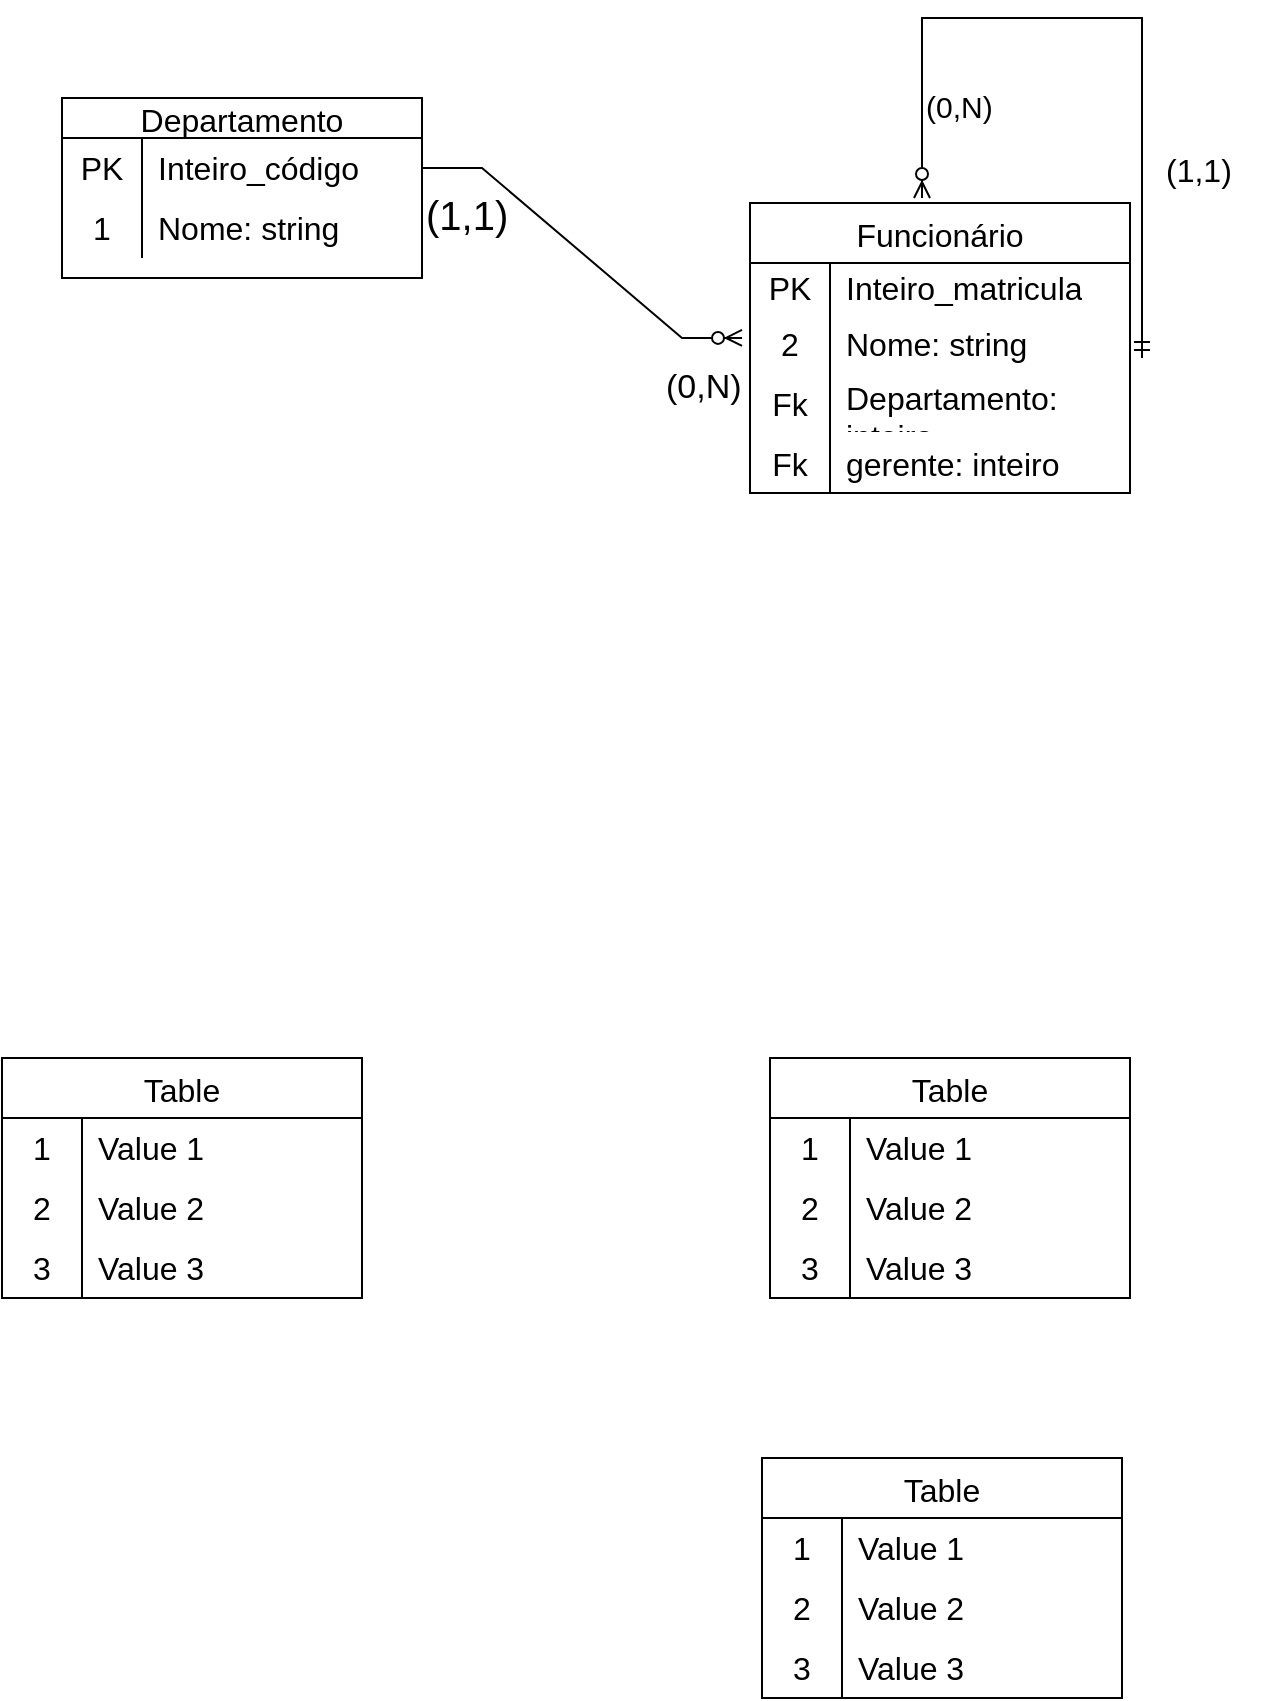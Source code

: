 <mxfile version="21.7.1" type="github">
  <diagram name="Página-1" id="cpwpBr8-dhj33MzZQWBF">
    <mxGraphModel dx="880" dy="478" grid="1" gridSize="10" guides="1" tooltips="1" connect="1" arrows="1" fold="1" page="1" pageScale="1" pageWidth="827" pageHeight="1169" math="0" shadow="0">
      <root>
        <mxCell id="0" />
        <mxCell id="1" parent="0" />
        <mxCell id="XWJ2DU5kBbgb5v6cPafS-4" value="Departamento" style="shape=table;startSize=20;container=1;collapsible=0;childLayout=tableLayout;fixedRows=1;rowLines=0;fontStyle=0;strokeColor=default;fontSize=16;" vertex="1" parent="1">
          <mxGeometry x="70" y="120" width="180" height="90" as="geometry" />
        </mxCell>
        <mxCell id="XWJ2DU5kBbgb5v6cPafS-5" value="" style="shape=tableRow;horizontal=0;startSize=0;swimlaneHead=0;swimlaneBody=0;top=0;left=0;bottom=0;right=0;collapsible=0;dropTarget=0;fillColor=none;points=[[0,0.5],[1,0.5]];portConstraint=eastwest;strokeColor=inherit;fontSize=16;" vertex="1" parent="XWJ2DU5kBbgb5v6cPafS-4">
          <mxGeometry y="20" width="180" height="30" as="geometry" />
        </mxCell>
        <mxCell id="XWJ2DU5kBbgb5v6cPafS-6" value="PK" style="shape=partialRectangle;html=1;whiteSpace=wrap;connectable=0;fillColor=none;top=0;left=0;bottom=0;right=0;overflow=hidden;pointerEvents=1;strokeColor=inherit;fontSize=16;" vertex="1" parent="XWJ2DU5kBbgb5v6cPafS-5">
          <mxGeometry width="40" height="30" as="geometry">
            <mxRectangle width="40" height="30" as="alternateBounds" />
          </mxGeometry>
        </mxCell>
        <mxCell id="XWJ2DU5kBbgb5v6cPafS-7" value="Inteiro_código" style="shape=partialRectangle;html=1;whiteSpace=wrap;connectable=0;fillColor=none;top=0;left=0;bottom=0;right=0;align=left;spacingLeft=6;overflow=hidden;strokeColor=inherit;fontSize=16;" vertex="1" parent="XWJ2DU5kBbgb5v6cPafS-5">
          <mxGeometry x="40" width="140" height="30" as="geometry">
            <mxRectangle width="140" height="30" as="alternateBounds" />
          </mxGeometry>
        </mxCell>
        <mxCell id="XWJ2DU5kBbgb5v6cPafS-8" value="" style="shape=tableRow;horizontal=0;startSize=0;swimlaneHead=0;swimlaneBody=0;top=0;left=0;bottom=0;right=0;collapsible=0;dropTarget=0;fillColor=none;points=[[0,0.5],[1,0.5]];portConstraint=eastwest;strokeColor=inherit;fontSize=16;" vertex="1" parent="XWJ2DU5kBbgb5v6cPafS-4">
          <mxGeometry y="50" width="180" height="30" as="geometry" />
        </mxCell>
        <mxCell id="XWJ2DU5kBbgb5v6cPafS-9" value="1" style="shape=partialRectangle;html=1;whiteSpace=wrap;connectable=0;fillColor=none;top=0;left=0;bottom=0;right=0;overflow=hidden;strokeColor=inherit;fontSize=16;" vertex="1" parent="XWJ2DU5kBbgb5v6cPafS-8">
          <mxGeometry width="40" height="30" as="geometry">
            <mxRectangle width="40" height="30" as="alternateBounds" />
          </mxGeometry>
        </mxCell>
        <mxCell id="XWJ2DU5kBbgb5v6cPafS-10" value="Nome: string" style="shape=partialRectangle;html=1;whiteSpace=wrap;connectable=0;fillColor=none;top=0;left=0;bottom=0;right=0;align=left;spacingLeft=6;overflow=hidden;strokeColor=inherit;fontSize=16;" vertex="1" parent="XWJ2DU5kBbgb5v6cPafS-8">
          <mxGeometry x="40" width="140" height="30" as="geometry">
            <mxRectangle width="140" height="30" as="alternateBounds" />
          </mxGeometry>
        </mxCell>
        <mxCell id="XWJ2DU5kBbgb5v6cPafS-16" value="&lt;font style=&quot;font-size: 20px;&quot;&gt;(1,1)&lt;/font&gt;" style="text;whiteSpace=wrap;html=1;" vertex="1" parent="1">
          <mxGeometry x="250" y="160" width="80" height="40" as="geometry" />
        </mxCell>
        <mxCell id="XWJ2DU5kBbgb5v6cPafS-18" value="Funcionário" style="shape=table;startSize=30;container=1;collapsible=0;childLayout=tableLayout;fixedRows=1;rowLines=0;fontStyle=0;strokeColor=default;fontSize=16;" vertex="1" parent="1">
          <mxGeometry x="414" y="172.5" width="190" height="145" as="geometry" />
        </mxCell>
        <mxCell id="XWJ2DU5kBbgb5v6cPafS-19" value="" style="shape=tableRow;horizontal=0;startSize=0;swimlaneHead=0;swimlaneBody=0;top=0;left=0;bottom=0;right=0;collapsible=0;dropTarget=0;fillColor=none;points=[[0,0.5],[1,0.5]];portConstraint=eastwest;strokeColor=inherit;fontSize=16;" vertex="1" parent="XWJ2DU5kBbgb5v6cPafS-18">
          <mxGeometry y="30" width="190" height="25" as="geometry" />
        </mxCell>
        <mxCell id="XWJ2DU5kBbgb5v6cPafS-20" value="PK" style="shape=partialRectangle;html=1;whiteSpace=wrap;connectable=0;fillColor=none;top=0;left=0;bottom=0;right=0;overflow=hidden;pointerEvents=1;strokeColor=inherit;fontSize=16;" vertex="1" parent="XWJ2DU5kBbgb5v6cPafS-19">
          <mxGeometry width="40" height="25" as="geometry">
            <mxRectangle width="40" height="25" as="alternateBounds" />
          </mxGeometry>
        </mxCell>
        <mxCell id="XWJ2DU5kBbgb5v6cPafS-21" value="Inteiro_matricula" style="shape=partialRectangle;html=1;whiteSpace=wrap;connectable=0;fillColor=none;top=0;left=0;bottom=0;right=0;align=left;spacingLeft=6;overflow=hidden;strokeColor=inherit;fontSize=16;" vertex="1" parent="XWJ2DU5kBbgb5v6cPafS-19">
          <mxGeometry x="40" width="150" height="25" as="geometry">
            <mxRectangle width="150" height="25" as="alternateBounds" />
          </mxGeometry>
        </mxCell>
        <mxCell id="XWJ2DU5kBbgb5v6cPafS-22" value="" style="shape=tableRow;horizontal=0;startSize=0;swimlaneHead=0;swimlaneBody=0;top=0;left=0;bottom=0;right=0;collapsible=0;dropTarget=0;fillColor=none;points=[[0,0.5],[1,0.5]];portConstraint=eastwest;strokeColor=inherit;fontSize=16;" vertex="1" parent="XWJ2DU5kBbgb5v6cPafS-18">
          <mxGeometry y="55" width="190" height="30" as="geometry" />
        </mxCell>
        <mxCell id="XWJ2DU5kBbgb5v6cPafS-23" value="2" style="shape=partialRectangle;html=1;whiteSpace=wrap;connectable=0;fillColor=none;top=0;left=0;bottom=0;right=0;overflow=hidden;strokeColor=inherit;fontSize=16;" vertex="1" parent="XWJ2DU5kBbgb5v6cPafS-22">
          <mxGeometry width="40" height="30" as="geometry">
            <mxRectangle width="40" height="30" as="alternateBounds" />
          </mxGeometry>
        </mxCell>
        <mxCell id="XWJ2DU5kBbgb5v6cPafS-24" value="Nome: string" style="shape=partialRectangle;html=1;whiteSpace=wrap;connectable=0;fillColor=none;top=0;left=0;bottom=0;right=0;align=left;spacingLeft=6;overflow=hidden;strokeColor=inherit;fontSize=16;" vertex="1" parent="XWJ2DU5kBbgb5v6cPafS-22">
          <mxGeometry x="40" width="150" height="30" as="geometry">
            <mxRectangle width="150" height="30" as="alternateBounds" />
          </mxGeometry>
        </mxCell>
        <mxCell id="XWJ2DU5kBbgb5v6cPafS-39" value="" style="shape=tableRow;horizontal=0;startSize=0;swimlaneHead=0;swimlaneBody=0;top=0;left=0;bottom=0;right=0;collapsible=0;dropTarget=0;fillColor=none;points=[[0,0.5],[1,0.5]];portConstraint=eastwest;strokeColor=inherit;fontSize=16;" vertex="1" parent="XWJ2DU5kBbgb5v6cPafS-18">
          <mxGeometry y="85" width="190" height="30" as="geometry" />
        </mxCell>
        <mxCell id="XWJ2DU5kBbgb5v6cPafS-40" value="Fk" style="shape=partialRectangle;html=1;whiteSpace=wrap;connectable=0;fillColor=none;top=0;left=0;bottom=0;right=0;overflow=hidden;strokeColor=inherit;fontSize=16;" vertex="1" parent="XWJ2DU5kBbgb5v6cPafS-39">
          <mxGeometry width="40" height="30" as="geometry">
            <mxRectangle width="40" height="30" as="alternateBounds" />
          </mxGeometry>
        </mxCell>
        <mxCell id="XWJ2DU5kBbgb5v6cPafS-41" value="Departamento: inteiro" style="shape=partialRectangle;html=1;whiteSpace=wrap;connectable=0;fillColor=none;top=0;left=0;bottom=0;right=0;align=left;spacingLeft=6;overflow=hidden;strokeColor=inherit;fontSize=16;" vertex="1" parent="XWJ2DU5kBbgb5v6cPafS-39">
          <mxGeometry x="40" width="150" height="30" as="geometry">
            <mxRectangle width="150" height="30" as="alternateBounds" />
          </mxGeometry>
        </mxCell>
        <mxCell id="XWJ2DU5kBbgb5v6cPafS-25" value="" style="shape=tableRow;horizontal=0;startSize=0;swimlaneHead=0;swimlaneBody=0;top=0;left=0;bottom=0;right=0;collapsible=0;dropTarget=0;fillColor=none;points=[[0,0.5],[1,0.5]];portConstraint=eastwest;strokeColor=inherit;fontSize=16;" vertex="1" parent="XWJ2DU5kBbgb5v6cPafS-18">
          <mxGeometry y="115" width="190" height="30" as="geometry" />
        </mxCell>
        <mxCell id="XWJ2DU5kBbgb5v6cPafS-26" value="Fk" style="shape=partialRectangle;html=1;whiteSpace=wrap;connectable=0;fillColor=none;top=0;left=0;bottom=0;right=0;overflow=hidden;strokeColor=inherit;fontSize=16;" vertex="1" parent="XWJ2DU5kBbgb5v6cPafS-25">
          <mxGeometry width="40" height="30" as="geometry">
            <mxRectangle width="40" height="30" as="alternateBounds" />
          </mxGeometry>
        </mxCell>
        <mxCell id="XWJ2DU5kBbgb5v6cPafS-27" value="gerente: inteiro" style="shape=partialRectangle;html=1;whiteSpace=wrap;connectable=0;fillColor=none;top=0;left=0;bottom=0;right=0;align=left;spacingLeft=6;overflow=hidden;strokeColor=inherit;fontSize=16;" vertex="1" parent="XWJ2DU5kBbgb5v6cPafS-25">
          <mxGeometry x="40" width="150" height="30" as="geometry">
            <mxRectangle width="150" height="30" as="alternateBounds" />
          </mxGeometry>
        </mxCell>
        <mxCell id="XWJ2DU5kBbgb5v6cPafS-28" value="&lt;font style=&quot;font-size: 17px;&quot;&gt;(0,N)&lt;/font&gt;" style="text;whiteSpace=wrap;html=1;" vertex="1" parent="1">
          <mxGeometry x="370" y="247.5" width="60" height="40" as="geometry" />
        </mxCell>
        <mxCell id="XWJ2DU5kBbgb5v6cPafS-32" value="&lt;font style=&quot;font-size: 16px;&quot;&gt;(1,1)&lt;/font&gt;" style="text;whiteSpace=wrap;html=1;" vertex="1" parent="1">
          <mxGeometry x="620" y="140" width="60" height="40" as="geometry" />
        </mxCell>
        <mxCell id="XWJ2DU5kBbgb5v6cPafS-37" value="&lt;font style=&quot;font-size: 15px;&quot;&gt;(0,N)&lt;/font&gt;" style="text;whiteSpace=wrap;html=1;" vertex="1" parent="1">
          <mxGeometry x="500" y="108.75" width="60" height="40" as="geometry" />
        </mxCell>
        <mxCell id="XWJ2DU5kBbgb5v6cPafS-38" value="" style="edgeStyle=entityRelationEdgeStyle;fontSize=12;html=1;endArrow=ERzeroToMany;endFill=1;rounded=0;entryX=0;entryY=0.444;entryDx=0;entryDy=0;entryPerimeter=0;exitX=1;exitY=0.5;exitDx=0;exitDy=0;" edge="1" parent="1" source="XWJ2DU5kBbgb5v6cPafS-5">
          <mxGeometry width="100" height="100" relative="1" as="geometry">
            <mxPoint x="170" y="410" as="sourcePoint" />
            <mxPoint x="410" y="239.96" as="targetPoint" />
            <Array as="points">
              <mxPoint x="150" y="310" />
              <mxPoint x="340" y="270" />
              <mxPoint x="260" y="410" />
              <mxPoint x="200" y="320" />
            </Array>
          </mxGeometry>
        </mxCell>
        <mxCell id="XWJ2DU5kBbgb5v6cPafS-48" value="" style="edgeStyle=elbowEdgeStyle;fontSize=12;html=1;endArrow=ERzeroToMany;startArrow=ERmandOne;rounded=0;elbow=vertical;" edge="1" parent="1">
          <mxGeometry width="100" height="100" relative="1" as="geometry">
            <mxPoint x="610" y="250" as="sourcePoint" />
            <mxPoint x="500" y="170" as="targetPoint" />
            <Array as="points">
              <mxPoint x="530" y="80" />
            </Array>
          </mxGeometry>
        </mxCell>
        <mxCell id="XWJ2DU5kBbgb5v6cPafS-50" value="Table" style="shape=table;startSize=30;container=1;collapsible=0;childLayout=tableLayout;fixedRows=1;rowLines=0;fontStyle=0;strokeColor=default;fontSize=16;" vertex="1" parent="1">
          <mxGeometry x="40" y="600" width="180" height="120" as="geometry" />
        </mxCell>
        <mxCell id="XWJ2DU5kBbgb5v6cPafS-51" value="" style="shape=tableRow;horizontal=0;startSize=0;swimlaneHead=0;swimlaneBody=0;top=0;left=0;bottom=0;right=0;collapsible=0;dropTarget=0;fillColor=none;points=[[0,0.5],[1,0.5]];portConstraint=eastwest;strokeColor=inherit;fontSize=16;" vertex="1" parent="XWJ2DU5kBbgb5v6cPafS-50">
          <mxGeometry y="30" width="180" height="30" as="geometry" />
        </mxCell>
        <mxCell id="XWJ2DU5kBbgb5v6cPafS-52" value="1" style="shape=partialRectangle;html=1;whiteSpace=wrap;connectable=0;fillColor=none;top=0;left=0;bottom=0;right=0;overflow=hidden;pointerEvents=1;strokeColor=inherit;fontSize=16;" vertex="1" parent="XWJ2DU5kBbgb5v6cPafS-51">
          <mxGeometry width="40" height="30" as="geometry">
            <mxRectangle width="40" height="30" as="alternateBounds" />
          </mxGeometry>
        </mxCell>
        <mxCell id="XWJ2DU5kBbgb5v6cPafS-53" value="Value 1" style="shape=partialRectangle;html=1;whiteSpace=wrap;connectable=0;fillColor=none;top=0;left=0;bottom=0;right=0;align=left;spacingLeft=6;overflow=hidden;strokeColor=inherit;fontSize=16;" vertex="1" parent="XWJ2DU5kBbgb5v6cPafS-51">
          <mxGeometry x="40" width="140" height="30" as="geometry">
            <mxRectangle width="140" height="30" as="alternateBounds" />
          </mxGeometry>
        </mxCell>
        <mxCell id="XWJ2DU5kBbgb5v6cPafS-54" value="" style="shape=tableRow;horizontal=0;startSize=0;swimlaneHead=0;swimlaneBody=0;top=0;left=0;bottom=0;right=0;collapsible=0;dropTarget=0;fillColor=none;points=[[0,0.5],[1,0.5]];portConstraint=eastwest;strokeColor=inherit;fontSize=16;" vertex="1" parent="XWJ2DU5kBbgb5v6cPafS-50">
          <mxGeometry y="60" width="180" height="30" as="geometry" />
        </mxCell>
        <mxCell id="XWJ2DU5kBbgb5v6cPafS-55" value="2" style="shape=partialRectangle;html=1;whiteSpace=wrap;connectable=0;fillColor=none;top=0;left=0;bottom=0;right=0;overflow=hidden;strokeColor=inherit;fontSize=16;" vertex="1" parent="XWJ2DU5kBbgb5v6cPafS-54">
          <mxGeometry width="40" height="30" as="geometry">
            <mxRectangle width="40" height="30" as="alternateBounds" />
          </mxGeometry>
        </mxCell>
        <mxCell id="XWJ2DU5kBbgb5v6cPafS-56" value="Value 2" style="shape=partialRectangle;html=1;whiteSpace=wrap;connectable=0;fillColor=none;top=0;left=0;bottom=0;right=0;align=left;spacingLeft=6;overflow=hidden;strokeColor=inherit;fontSize=16;" vertex="1" parent="XWJ2DU5kBbgb5v6cPafS-54">
          <mxGeometry x="40" width="140" height="30" as="geometry">
            <mxRectangle width="140" height="30" as="alternateBounds" />
          </mxGeometry>
        </mxCell>
        <mxCell id="XWJ2DU5kBbgb5v6cPafS-57" value="" style="shape=tableRow;horizontal=0;startSize=0;swimlaneHead=0;swimlaneBody=0;top=0;left=0;bottom=0;right=0;collapsible=0;dropTarget=0;fillColor=none;points=[[0,0.5],[1,0.5]];portConstraint=eastwest;strokeColor=inherit;fontSize=16;" vertex="1" parent="XWJ2DU5kBbgb5v6cPafS-50">
          <mxGeometry y="90" width="180" height="30" as="geometry" />
        </mxCell>
        <mxCell id="XWJ2DU5kBbgb5v6cPafS-58" value="3" style="shape=partialRectangle;html=1;whiteSpace=wrap;connectable=0;fillColor=none;top=0;left=0;bottom=0;right=0;overflow=hidden;strokeColor=inherit;fontSize=16;" vertex="1" parent="XWJ2DU5kBbgb5v6cPafS-57">
          <mxGeometry width="40" height="30" as="geometry">
            <mxRectangle width="40" height="30" as="alternateBounds" />
          </mxGeometry>
        </mxCell>
        <mxCell id="XWJ2DU5kBbgb5v6cPafS-59" value="Value 3" style="shape=partialRectangle;html=1;whiteSpace=wrap;connectable=0;fillColor=none;top=0;left=0;bottom=0;right=0;align=left;spacingLeft=6;overflow=hidden;strokeColor=inherit;fontSize=16;" vertex="1" parent="XWJ2DU5kBbgb5v6cPafS-57">
          <mxGeometry x="40" width="140" height="30" as="geometry">
            <mxRectangle width="140" height="30" as="alternateBounds" />
          </mxGeometry>
        </mxCell>
        <mxCell id="XWJ2DU5kBbgb5v6cPafS-60" value="Table" style="shape=table;startSize=30;container=1;collapsible=0;childLayout=tableLayout;fixedRows=1;rowLines=0;fontStyle=0;strokeColor=default;fontSize=16;" vertex="1" parent="1">
          <mxGeometry x="424" y="600" width="180" height="120" as="geometry" />
        </mxCell>
        <mxCell id="XWJ2DU5kBbgb5v6cPafS-61" value="" style="shape=tableRow;horizontal=0;startSize=0;swimlaneHead=0;swimlaneBody=0;top=0;left=0;bottom=0;right=0;collapsible=0;dropTarget=0;fillColor=none;points=[[0,0.5],[1,0.5]];portConstraint=eastwest;strokeColor=inherit;fontSize=16;" vertex="1" parent="XWJ2DU5kBbgb5v6cPafS-60">
          <mxGeometry y="30" width="180" height="30" as="geometry" />
        </mxCell>
        <mxCell id="XWJ2DU5kBbgb5v6cPafS-62" value="1" style="shape=partialRectangle;html=1;whiteSpace=wrap;connectable=0;fillColor=none;top=0;left=0;bottom=0;right=0;overflow=hidden;pointerEvents=1;strokeColor=inherit;fontSize=16;" vertex="1" parent="XWJ2DU5kBbgb5v6cPafS-61">
          <mxGeometry width="40" height="30" as="geometry">
            <mxRectangle width="40" height="30" as="alternateBounds" />
          </mxGeometry>
        </mxCell>
        <mxCell id="XWJ2DU5kBbgb5v6cPafS-63" value="Value 1" style="shape=partialRectangle;html=1;whiteSpace=wrap;connectable=0;fillColor=none;top=0;left=0;bottom=0;right=0;align=left;spacingLeft=6;overflow=hidden;strokeColor=inherit;fontSize=16;" vertex="1" parent="XWJ2DU5kBbgb5v6cPafS-61">
          <mxGeometry x="40" width="140" height="30" as="geometry">
            <mxRectangle width="140" height="30" as="alternateBounds" />
          </mxGeometry>
        </mxCell>
        <mxCell id="XWJ2DU5kBbgb5v6cPafS-64" value="" style="shape=tableRow;horizontal=0;startSize=0;swimlaneHead=0;swimlaneBody=0;top=0;left=0;bottom=0;right=0;collapsible=0;dropTarget=0;fillColor=none;points=[[0,0.5],[1,0.5]];portConstraint=eastwest;strokeColor=inherit;fontSize=16;" vertex="1" parent="XWJ2DU5kBbgb5v6cPafS-60">
          <mxGeometry y="60" width="180" height="30" as="geometry" />
        </mxCell>
        <mxCell id="XWJ2DU5kBbgb5v6cPafS-65" value="2" style="shape=partialRectangle;html=1;whiteSpace=wrap;connectable=0;fillColor=none;top=0;left=0;bottom=0;right=0;overflow=hidden;strokeColor=inherit;fontSize=16;" vertex="1" parent="XWJ2DU5kBbgb5v6cPafS-64">
          <mxGeometry width="40" height="30" as="geometry">
            <mxRectangle width="40" height="30" as="alternateBounds" />
          </mxGeometry>
        </mxCell>
        <mxCell id="XWJ2DU5kBbgb5v6cPafS-66" value="Value 2" style="shape=partialRectangle;html=1;whiteSpace=wrap;connectable=0;fillColor=none;top=0;left=0;bottom=0;right=0;align=left;spacingLeft=6;overflow=hidden;strokeColor=inherit;fontSize=16;" vertex="1" parent="XWJ2DU5kBbgb5v6cPafS-64">
          <mxGeometry x="40" width="140" height="30" as="geometry">
            <mxRectangle width="140" height="30" as="alternateBounds" />
          </mxGeometry>
        </mxCell>
        <mxCell id="XWJ2DU5kBbgb5v6cPafS-67" value="" style="shape=tableRow;horizontal=0;startSize=0;swimlaneHead=0;swimlaneBody=0;top=0;left=0;bottom=0;right=0;collapsible=0;dropTarget=0;fillColor=none;points=[[0,0.5],[1,0.5]];portConstraint=eastwest;strokeColor=inherit;fontSize=16;" vertex="1" parent="XWJ2DU5kBbgb5v6cPafS-60">
          <mxGeometry y="90" width="180" height="30" as="geometry" />
        </mxCell>
        <mxCell id="XWJ2DU5kBbgb5v6cPafS-68" value="3" style="shape=partialRectangle;html=1;whiteSpace=wrap;connectable=0;fillColor=none;top=0;left=0;bottom=0;right=0;overflow=hidden;strokeColor=inherit;fontSize=16;" vertex="1" parent="XWJ2DU5kBbgb5v6cPafS-67">
          <mxGeometry width="40" height="30" as="geometry">
            <mxRectangle width="40" height="30" as="alternateBounds" />
          </mxGeometry>
        </mxCell>
        <mxCell id="XWJ2DU5kBbgb5v6cPafS-69" value="Value 3" style="shape=partialRectangle;html=1;whiteSpace=wrap;connectable=0;fillColor=none;top=0;left=0;bottom=0;right=0;align=left;spacingLeft=6;overflow=hidden;strokeColor=inherit;fontSize=16;" vertex="1" parent="XWJ2DU5kBbgb5v6cPafS-67">
          <mxGeometry x="40" width="140" height="30" as="geometry">
            <mxRectangle width="140" height="30" as="alternateBounds" />
          </mxGeometry>
        </mxCell>
        <mxCell id="XWJ2DU5kBbgb5v6cPafS-70" value="Table" style="shape=table;startSize=30;container=1;collapsible=0;childLayout=tableLayout;fixedRows=1;rowLines=0;fontStyle=0;strokeColor=default;fontSize=16;" vertex="1" parent="1">
          <mxGeometry x="420" y="800" width="180" height="120" as="geometry" />
        </mxCell>
        <mxCell id="XWJ2DU5kBbgb5v6cPafS-71" value="" style="shape=tableRow;horizontal=0;startSize=0;swimlaneHead=0;swimlaneBody=0;top=0;left=0;bottom=0;right=0;collapsible=0;dropTarget=0;fillColor=none;points=[[0,0.5],[1,0.5]];portConstraint=eastwest;strokeColor=inherit;fontSize=16;" vertex="1" parent="XWJ2DU5kBbgb5v6cPafS-70">
          <mxGeometry y="30" width="180" height="30" as="geometry" />
        </mxCell>
        <mxCell id="XWJ2DU5kBbgb5v6cPafS-72" value="1" style="shape=partialRectangle;html=1;whiteSpace=wrap;connectable=0;fillColor=none;top=0;left=0;bottom=0;right=0;overflow=hidden;pointerEvents=1;strokeColor=inherit;fontSize=16;" vertex="1" parent="XWJ2DU5kBbgb5v6cPafS-71">
          <mxGeometry width="40" height="30" as="geometry">
            <mxRectangle width="40" height="30" as="alternateBounds" />
          </mxGeometry>
        </mxCell>
        <mxCell id="XWJ2DU5kBbgb5v6cPafS-73" value="Value 1" style="shape=partialRectangle;html=1;whiteSpace=wrap;connectable=0;fillColor=none;top=0;left=0;bottom=0;right=0;align=left;spacingLeft=6;overflow=hidden;strokeColor=inherit;fontSize=16;" vertex="1" parent="XWJ2DU5kBbgb5v6cPafS-71">
          <mxGeometry x="40" width="140" height="30" as="geometry">
            <mxRectangle width="140" height="30" as="alternateBounds" />
          </mxGeometry>
        </mxCell>
        <mxCell id="XWJ2DU5kBbgb5v6cPafS-74" value="" style="shape=tableRow;horizontal=0;startSize=0;swimlaneHead=0;swimlaneBody=0;top=0;left=0;bottom=0;right=0;collapsible=0;dropTarget=0;fillColor=none;points=[[0,0.5],[1,0.5]];portConstraint=eastwest;strokeColor=inherit;fontSize=16;" vertex="1" parent="XWJ2DU5kBbgb5v6cPafS-70">
          <mxGeometry y="60" width="180" height="30" as="geometry" />
        </mxCell>
        <mxCell id="XWJ2DU5kBbgb5v6cPafS-75" value="2" style="shape=partialRectangle;html=1;whiteSpace=wrap;connectable=0;fillColor=none;top=0;left=0;bottom=0;right=0;overflow=hidden;strokeColor=inherit;fontSize=16;" vertex="1" parent="XWJ2DU5kBbgb5v6cPafS-74">
          <mxGeometry width="40" height="30" as="geometry">
            <mxRectangle width="40" height="30" as="alternateBounds" />
          </mxGeometry>
        </mxCell>
        <mxCell id="XWJ2DU5kBbgb5v6cPafS-76" value="Value 2" style="shape=partialRectangle;html=1;whiteSpace=wrap;connectable=0;fillColor=none;top=0;left=0;bottom=0;right=0;align=left;spacingLeft=6;overflow=hidden;strokeColor=inherit;fontSize=16;" vertex="1" parent="XWJ2DU5kBbgb5v6cPafS-74">
          <mxGeometry x="40" width="140" height="30" as="geometry">
            <mxRectangle width="140" height="30" as="alternateBounds" />
          </mxGeometry>
        </mxCell>
        <mxCell id="XWJ2DU5kBbgb5v6cPafS-77" value="" style="shape=tableRow;horizontal=0;startSize=0;swimlaneHead=0;swimlaneBody=0;top=0;left=0;bottom=0;right=0;collapsible=0;dropTarget=0;fillColor=none;points=[[0,0.5],[1,0.5]];portConstraint=eastwest;strokeColor=inherit;fontSize=16;" vertex="1" parent="XWJ2DU5kBbgb5v6cPafS-70">
          <mxGeometry y="90" width="180" height="30" as="geometry" />
        </mxCell>
        <mxCell id="XWJ2DU5kBbgb5v6cPafS-78" value="3" style="shape=partialRectangle;html=1;whiteSpace=wrap;connectable=0;fillColor=none;top=0;left=0;bottom=0;right=0;overflow=hidden;strokeColor=inherit;fontSize=16;" vertex="1" parent="XWJ2DU5kBbgb5v6cPafS-77">
          <mxGeometry width="40" height="30" as="geometry">
            <mxRectangle width="40" height="30" as="alternateBounds" />
          </mxGeometry>
        </mxCell>
        <mxCell id="XWJ2DU5kBbgb5v6cPafS-79" value="Value 3" style="shape=partialRectangle;html=1;whiteSpace=wrap;connectable=0;fillColor=none;top=0;left=0;bottom=0;right=0;align=left;spacingLeft=6;overflow=hidden;strokeColor=inherit;fontSize=16;" vertex="1" parent="XWJ2DU5kBbgb5v6cPafS-77">
          <mxGeometry x="40" width="140" height="30" as="geometry">
            <mxRectangle width="140" height="30" as="alternateBounds" />
          </mxGeometry>
        </mxCell>
      </root>
    </mxGraphModel>
  </diagram>
</mxfile>
